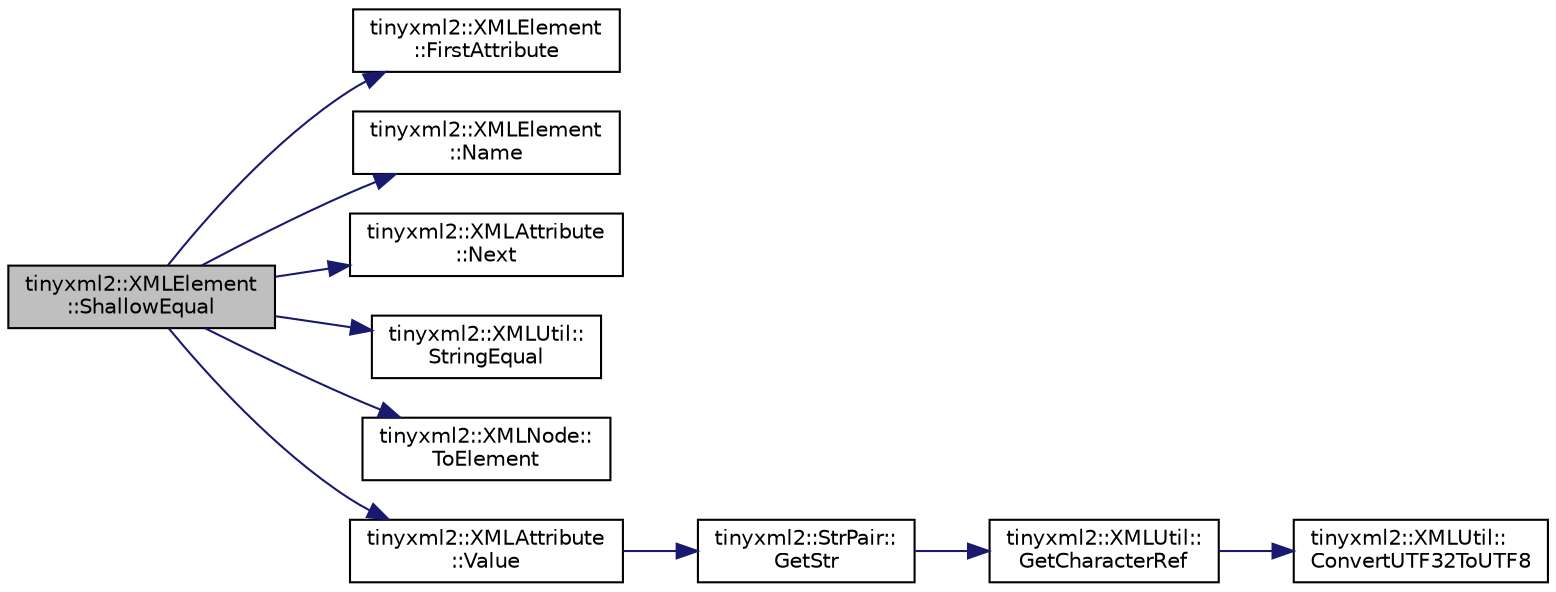 digraph "tinyxml2::XMLElement::ShallowEqual"
{
 // LATEX_PDF_SIZE
  edge [fontname="Helvetica",fontsize="10",labelfontname="Helvetica",labelfontsize="10"];
  node [fontname="Helvetica",fontsize="10",shape=record];
  rankdir="LR";
  Node1 [label="tinyxml2::XMLElement\l::ShallowEqual",height=0.2,width=0.4,color="black", fillcolor="grey75", style="filled", fontcolor="black",tooltip=" "];
  Node1 -> Node2 [color="midnightblue",fontsize="10",style="solid"];
  Node2 [label="tinyxml2::XMLElement\l::FirstAttribute",height=0.2,width=0.4,color="black", fillcolor="white", style="filled",URL="$classtinyxml2_1_1XMLElement.html#a3e191704c8d499906ec11fe2f60c6686",tooltip="Return the first attribute in the list."];
  Node1 -> Node3 [color="midnightblue",fontsize="10",style="solid"];
  Node3 [label="tinyxml2::XMLElement\l::Name",height=0.2,width=0.4,color="black", fillcolor="white", style="filled",URL="$classtinyxml2_1_1XMLElement.html#a63e057fb5baee1dd29f323cb85907b35",tooltip="Get the name of an element (which is the Value() of the node.)"];
  Node1 -> Node4 [color="midnightblue",fontsize="10",style="solid"];
  Node4 [label="tinyxml2::XMLAttribute\l::Next",height=0.2,width=0.4,color="black", fillcolor="white", style="filled",URL="$classtinyxml2_1_1XMLAttribute.html#aee53571b21e7ce5421eb929523a8bbe6",tooltip="The next attribute in the list."];
  Node1 -> Node5 [color="midnightblue",fontsize="10",style="solid"];
  Node5 [label="tinyxml2::XMLUtil::\lStringEqual",height=0.2,width=0.4,color="black", fillcolor="white", style="filled",URL="$classtinyxml2_1_1XMLUtil.html#acfcd287cacfd2533e1bc9ea4dfb56602",tooltip=" "];
  Node1 -> Node6 [color="midnightblue",fontsize="10",style="solid"];
  Node6 [label="tinyxml2::XMLNode::\lToElement",height=0.2,width=0.4,color="black", fillcolor="white", style="filled",URL="$classtinyxml2_1_1XMLNode.html#aab516e699567f75cc9ab2ef2eee501e8",tooltip="Safely cast to an Element, or null."];
  Node1 -> Node7 [color="midnightblue",fontsize="10",style="solid"];
  Node7 [label="tinyxml2::XMLAttribute\l::Value",height=0.2,width=0.4,color="black", fillcolor="white", style="filled",URL="$classtinyxml2_1_1XMLAttribute.html#ab1c5cd993f836a771818ca408994b14e",tooltip="The value of the attribute."];
  Node7 -> Node8 [color="midnightblue",fontsize="10",style="solid"];
  Node8 [label="tinyxml2::StrPair::\lGetStr",height=0.2,width=0.4,color="black", fillcolor="white", style="filled",URL="$classtinyxml2_1_1StrPair.html#ad87e3d11330f5e689ba1e7e54c023b57",tooltip=" "];
  Node8 -> Node9 [color="midnightblue",fontsize="10",style="solid"];
  Node9 [label="tinyxml2::XMLUtil::\lGetCharacterRef",height=0.2,width=0.4,color="black", fillcolor="white", style="filled",URL="$classtinyxml2_1_1XMLUtil.html#a5a96e5144a8d693dc4bcd783d9964648",tooltip=" "];
  Node9 -> Node10 [color="midnightblue",fontsize="10",style="solid"];
  Node10 [label="tinyxml2::XMLUtil::\lConvertUTF32ToUTF8",height=0.2,width=0.4,color="black", fillcolor="white", style="filled",URL="$classtinyxml2_1_1XMLUtil.html#a31c00d5c5dfb38382de1dfcaf4be3595",tooltip=" "];
}
